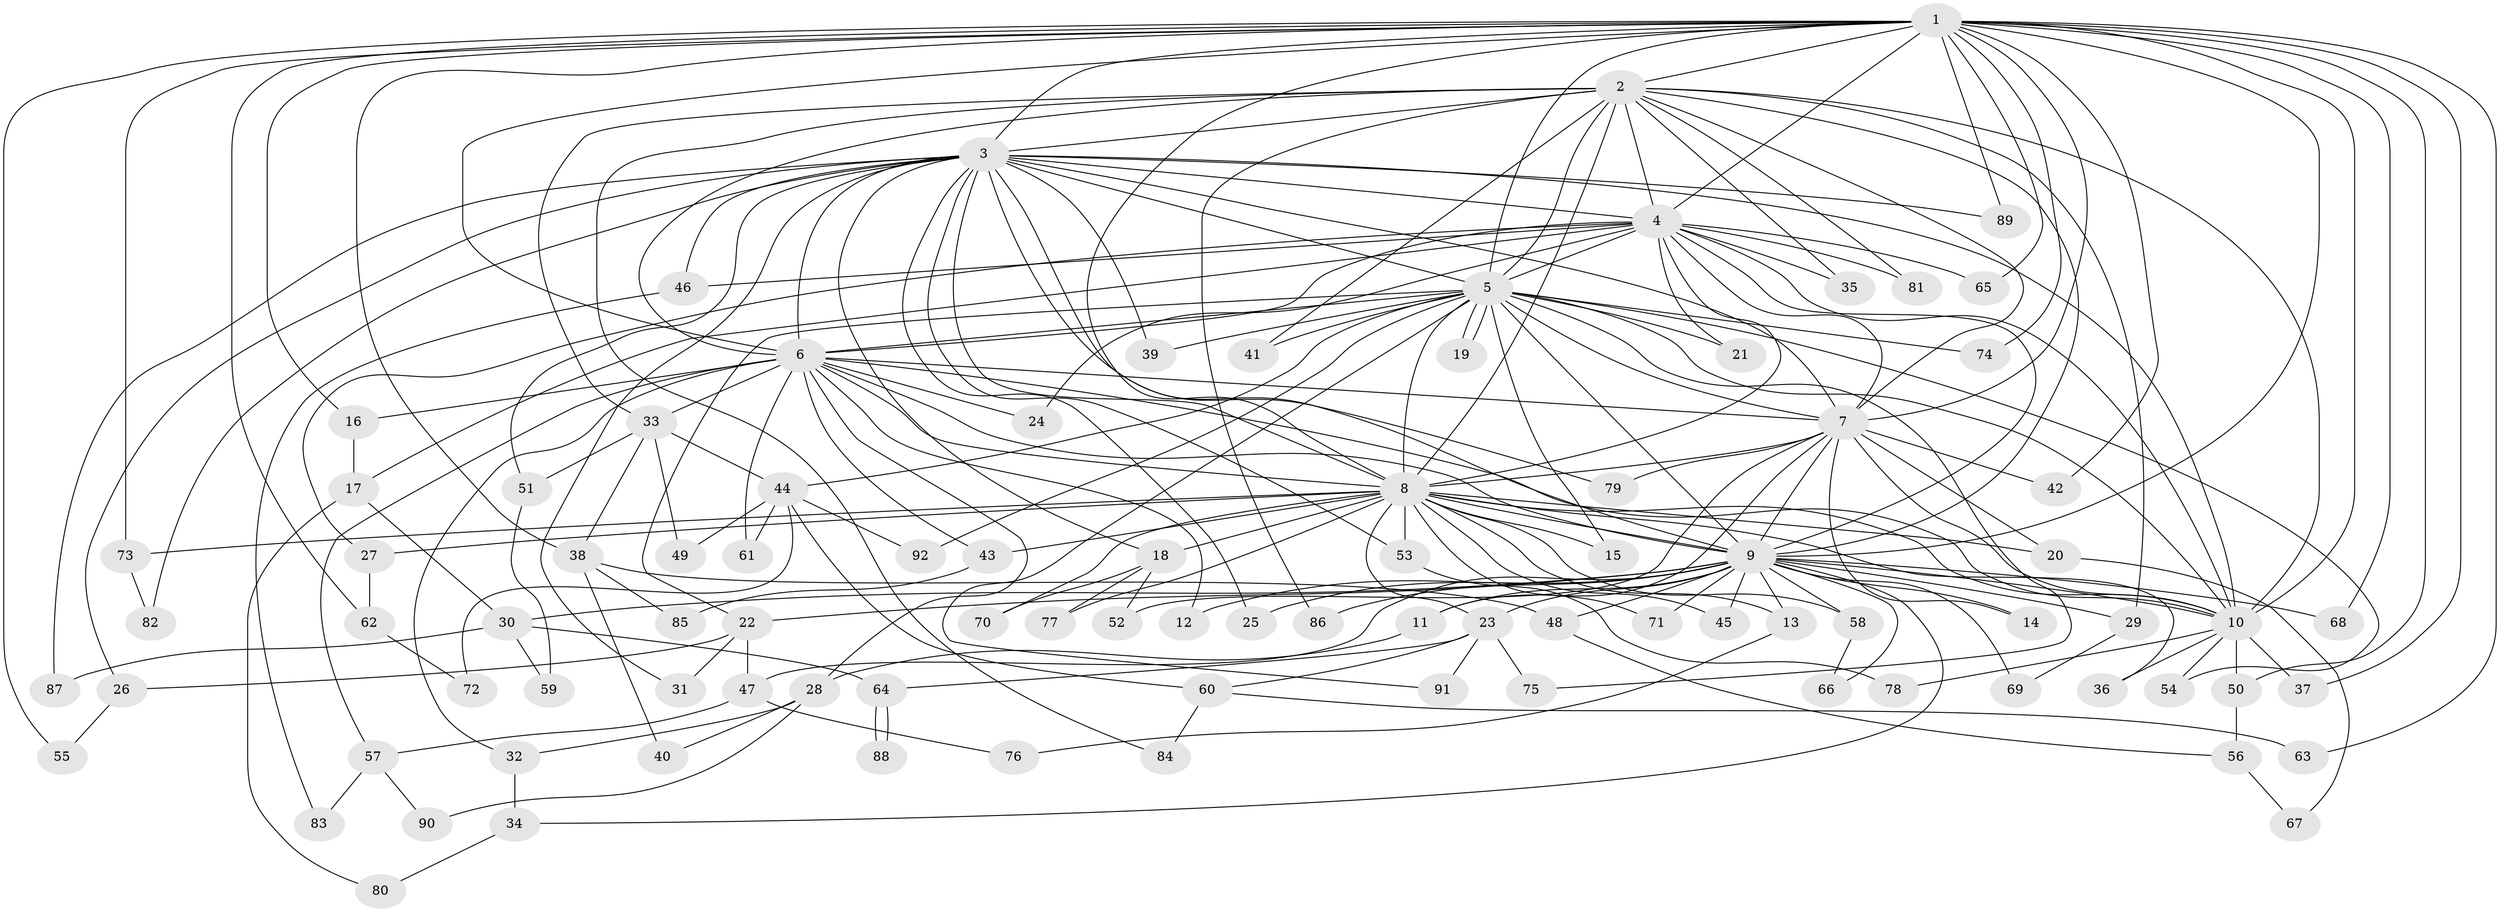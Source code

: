 // Generated by graph-tools (version 1.1) at 2025/01/03/09/25 03:01:26]
// undirected, 92 vertices, 209 edges
graph export_dot {
graph [start="1"]
  node [color=gray90,style=filled];
  1;
  2;
  3;
  4;
  5;
  6;
  7;
  8;
  9;
  10;
  11;
  12;
  13;
  14;
  15;
  16;
  17;
  18;
  19;
  20;
  21;
  22;
  23;
  24;
  25;
  26;
  27;
  28;
  29;
  30;
  31;
  32;
  33;
  34;
  35;
  36;
  37;
  38;
  39;
  40;
  41;
  42;
  43;
  44;
  45;
  46;
  47;
  48;
  49;
  50;
  51;
  52;
  53;
  54;
  55;
  56;
  57;
  58;
  59;
  60;
  61;
  62;
  63;
  64;
  65;
  66;
  67;
  68;
  69;
  70;
  71;
  72;
  73;
  74;
  75;
  76;
  77;
  78;
  79;
  80;
  81;
  82;
  83;
  84;
  85;
  86;
  87;
  88;
  89;
  90;
  91;
  92;
  1 -- 2;
  1 -- 3;
  1 -- 4;
  1 -- 5;
  1 -- 6;
  1 -- 7;
  1 -- 8;
  1 -- 9;
  1 -- 10;
  1 -- 16;
  1 -- 37;
  1 -- 38;
  1 -- 42;
  1 -- 50;
  1 -- 55;
  1 -- 62;
  1 -- 63;
  1 -- 65;
  1 -- 68;
  1 -- 73;
  1 -- 74;
  1 -- 89;
  2 -- 3;
  2 -- 4;
  2 -- 5;
  2 -- 6;
  2 -- 7;
  2 -- 8;
  2 -- 9;
  2 -- 10;
  2 -- 29;
  2 -- 33;
  2 -- 35;
  2 -- 41;
  2 -- 81;
  2 -- 84;
  2 -- 86;
  3 -- 4;
  3 -- 5;
  3 -- 6;
  3 -- 7;
  3 -- 8;
  3 -- 9;
  3 -- 10;
  3 -- 18;
  3 -- 25;
  3 -- 26;
  3 -- 31;
  3 -- 39;
  3 -- 46;
  3 -- 51;
  3 -- 53;
  3 -- 79;
  3 -- 82;
  3 -- 87;
  3 -- 89;
  4 -- 5;
  4 -- 6;
  4 -- 7;
  4 -- 8;
  4 -- 9;
  4 -- 10;
  4 -- 17;
  4 -- 21;
  4 -- 24;
  4 -- 27;
  4 -- 35;
  4 -- 46;
  4 -- 65;
  4 -- 81;
  5 -- 6;
  5 -- 7;
  5 -- 8;
  5 -- 9;
  5 -- 10;
  5 -- 15;
  5 -- 19;
  5 -- 19;
  5 -- 21;
  5 -- 22;
  5 -- 39;
  5 -- 41;
  5 -- 44;
  5 -- 54;
  5 -- 74;
  5 -- 75;
  5 -- 91;
  5 -- 92;
  6 -- 7;
  6 -- 8;
  6 -- 9;
  6 -- 10;
  6 -- 12;
  6 -- 16;
  6 -- 24;
  6 -- 28;
  6 -- 32;
  6 -- 33;
  6 -- 43;
  6 -- 57;
  6 -- 61;
  7 -- 8;
  7 -- 9;
  7 -- 10;
  7 -- 11;
  7 -- 14;
  7 -- 20;
  7 -- 42;
  7 -- 52;
  7 -- 79;
  8 -- 9;
  8 -- 10;
  8 -- 13;
  8 -- 15;
  8 -- 18;
  8 -- 20;
  8 -- 23;
  8 -- 27;
  8 -- 36;
  8 -- 43;
  8 -- 45;
  8 -- 53;
  8 -- 58;
  8 -- 70;
  8 -- 71;
  8 -- 73;
  8 -- 77;
  9 -- 10;
  9 -- 11;
  9 -- 12;
  9 -- 13;
  9 -- 14;
  9 -- 22;
  9 -- 23;
  9 -- 25;
  9 -- 29;
  9 -- 30;
  9 -- 34;
  9 -- 45;
  9 -- 47;
  9 -- 48;
  9 -- 58;
  9 -- 66;
  9 -- 68;
  9 -- 69;
  9 -- 71;
  9 -- 86;
  10 -- 36;
  10 -- 37;
  10 -- 50;
  10 -- 54;
  10 -- 78;
  11 -- 28;
  13 -- 76;
  16 -- 17;
  17 -- 30;
  17 -- 80;
  18 -- 52;
  18 -- 70;
  18 -- 77;
  20 -- 67;
  22 -- 26;
  22 -- 31;
  22 -- 47;
  23 -- 60;
  23 -- 64;
  23 -- 75;
  23 -- 91;
  26 -- 55;
  27 -- 62;
  28 -- 32;
  28 -- 40;
  28 -- 90;
  29 -- 69;
  30 -- 59;
  30 -- 64;
  30 -- 87;
  32 -- 34;
  33 -- 38;
  33 -- 44;
  33 -- 49;
  33 -- 51;
  34 -- 80;
  38 -- 40;
  38 -- 48;
  38 -- 85;
  43 -- 85;
  44 -- 49;
  44 -- 60;
  44 -- 61;
  44 -- 72;
  44 -- 92;
  46 -- 83;
  47 -- 57;
  47 -- 76;
  48 -- 56;
  50 -- 56;
  51 -- 59;
  53 -- 78;
  56 -- 67;
  57 -- 83;
  57 -- 90;
  58 -- 66;
  60 -- 63;
  60 -- 84;
  62 -- 72;
  64 -- 88;
  64 -- 88;
  73 -- 82;
}
